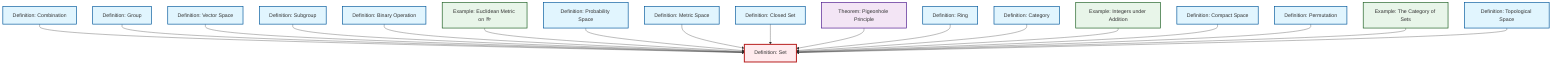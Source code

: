 graph TD
    classDef definition fill:#e1f5fe,stroke:#01579b,stroke-width:2px
    classDef theorem fill:#f3e5f5,stroke:#4a148c,stroke-width:2px
    classDef axiom fill:#fff3e0,stroke:#e65100,stroke-width:2px
    classDef example fill:#e8f5e9,stroke:#1b5e20,stroke-width:2px
    classDef current fill:#ffebee,stroke:#b71c1c,stroke-width:3px
    ex-euclidean-metric["Example: Euclidean Metric on ℝⁿ"]:::example
    def-closed-set["Definition: Closed Set"]:::definition
    thm-pigeonhole-principle["Theorem: Pigeonhole Principle"]:::theorem
    ex-integers-addition["Example: Integers under Addition"]:::example
    def-binary-operation["Definition: Binary Operation"]:::definition
    def-set["Definition: Set"]:::definition
    def-subgroup["Definition: Subgroup"]:::definition
    def-vector-space["Definition: Vector Space"]:::definition
    def-group["Definition: Group"]:::definition
    ex-set-category["Example: The Category of Sets"]:::example
    def-probability-space["Definition: Probability Space"]:::definition
    def-permutation["Definition: Permutation"]:::definition
    def-topological-space["Definition: Topological Space"]:::definition
    def-metric-space["Definition: Metric Space"]:::definition
    def-combination["Definition: Combination"]:::definition
    def-compact["Definition: Compact Space"]:::definition
    def-ring["Definition: Ring"]:::definition
    def-category["Definition: Category"]:::definition
    def-combination --> def-set
    def-group --> def-set
    def-vector-space --> def-set
    def-subgroup --> def-set
    def-binary-operation --> def-set
    ex-euclidean-metric --> def-set
    def-probability-space --> def-set
    def-metric-space --> def-set
    def-closed-set --> def-set
    thm-pigeonhole-principle --> def-set
    def-ring --> def-set
    def-category --> def-set
    ex-integers-addition --> def-set
    def-compact --> def-set
    def-permutation --> def-set
    ex-set-category --> def-set
    def-topological-space --> def-set
    class def-set current